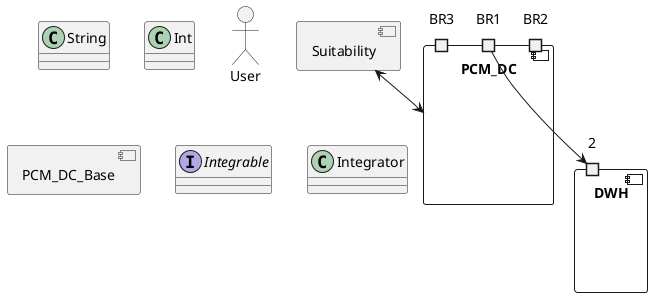 @startuml out
allowmixing

class String

class  Int

actor User

component PCM_DC{
    port BR1
    port  BR2
    port  BR3
}

component PCM_DC_Base
component Suitability
component DWH{
    port 2
}

Suitability <--> PCM_DC

BR1 --> 2

interface Integrable

class Integrator
@enduml
